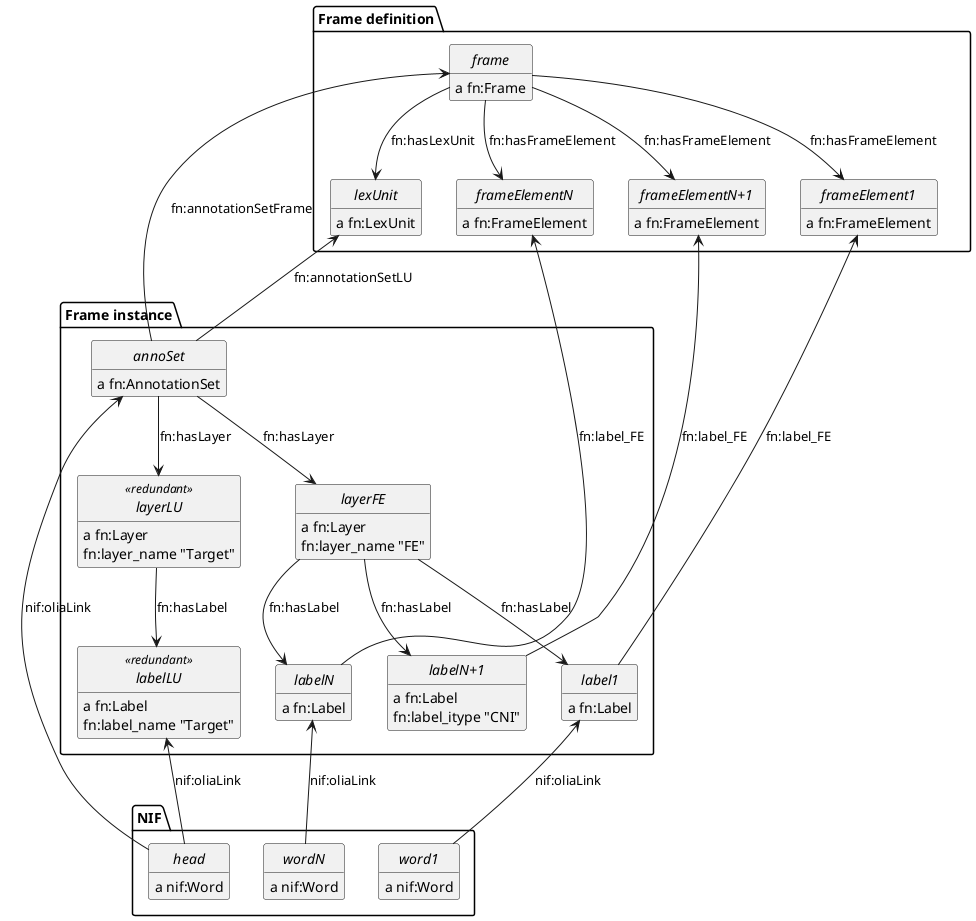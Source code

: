@startuml
hide circles
hide empty methods

package "Frame definition" {
  "<i>frame</i>"           : a fn:Frame
  "<i>lexUnit</i>"         : a fn:LexUnit
  "<i>frameElement1</i>"   : a fn:FrameElement
  "<i>frameElementN</i>"   : a fn:FrameElement
  "<i>frameElementN+1</i>" : a fn:FrameElement
}
package "Frame instance" {
  "<i>annoSet</i>"         : a fn:AnnotationSet
  "<i>label1</i>"          : a fn:Label
  "<i>labelN</i>"          : a fn:Label
  "<i>labelN+1</i>"        : a fn:Label
  "<i>labelN+1</i>"        : fn:label_itype "CNI"
  "<i>labelLU</i>"         : a fn:Label
  "<i>labelLU</i>"         : fn:label_name "Target"
  "<i>layerLU</i>"         : a fn:Layer
  "<i>layerLU</i>"         : fn:layer_name "Target"
  "<i>layerFE</i>"         : a fn:Layer
  "<i>layerFE</i>"         : fn:layer_name "FE"
  class "<i>labelLU</i>" <<redundant>>
  class "<i>layerLU</i>" <<redundant>>
}
package "NIF" {
  "<i>head</i>"            : a nif:Word
  "<i>word1</i>"           : a nif:Word
  "<i>wordN</i>"           : a nif:Word
}

"<i>frame</i>"   -down-> "<i>lexUnit</i>"          : fn:hasLexUnit
"<i>frame</i>"   -down-> "<i>frameElement1</i>"    : fn:hasFrameElement
"<i>frame</i>"   -down-> "<i>frameElementN</i>"    : fn:hasFrameElement
"<i>frame</i>"   -down-> "<i>frameElementN+1</i>"  : fn:hasFrameElement

"<i>annoSet</i>" -up->    "<i>frame</i>"           : fn:annotationSetFrame
"<i>annoSet</i>" -up->    "<i>lexUnit</i>"         : fn:annotationSetLU
"<i>annoSet</i>" -down->  "<i>layerLU</i>"         : fn:hasLayer
"<i>annoSet</i>" -down->  "<i>layerFE</i>"         : fn:hasLayer
"<i>layerFE</i>" -down->  "<i>label1</i>"          : fn:hasLabel
"<i>layerFE</i>" -down->  "<i>labelN</i>"          : fn:hasLabel
"<i>layerFE</i>" -down->  "<i>labelN+1</i>"        : fn:hasLabel
"<i>layerLU</i>" -down->  "<i>labelLU</i>"         : fn:hasLabel
"<i>label1</i>"  -up->    "<i>frameElement1</i>"   : fn:label_FE
"<i>labelN</i>"  -up->    "<i>frameElementN</i>"   : fn:label_FE
"<i>labelN+1</i>"-up->    "<i>frameElementN+1</i>" : fn:label_FE

"<i>head</i>"    -up->    "<i>annoSet</i>"         : nif:oliaLink
"<i>head</i>"    -up->    "<i>labelLU</i>"         : nif:oliaLink
"<i>word1</i>"   -up->    "<i>label1</i>"          : nif:oliaLink
"<i>wordN</i>"   -up->    "<i>labelN</i>"          : nif:oliaLink
@enduml
